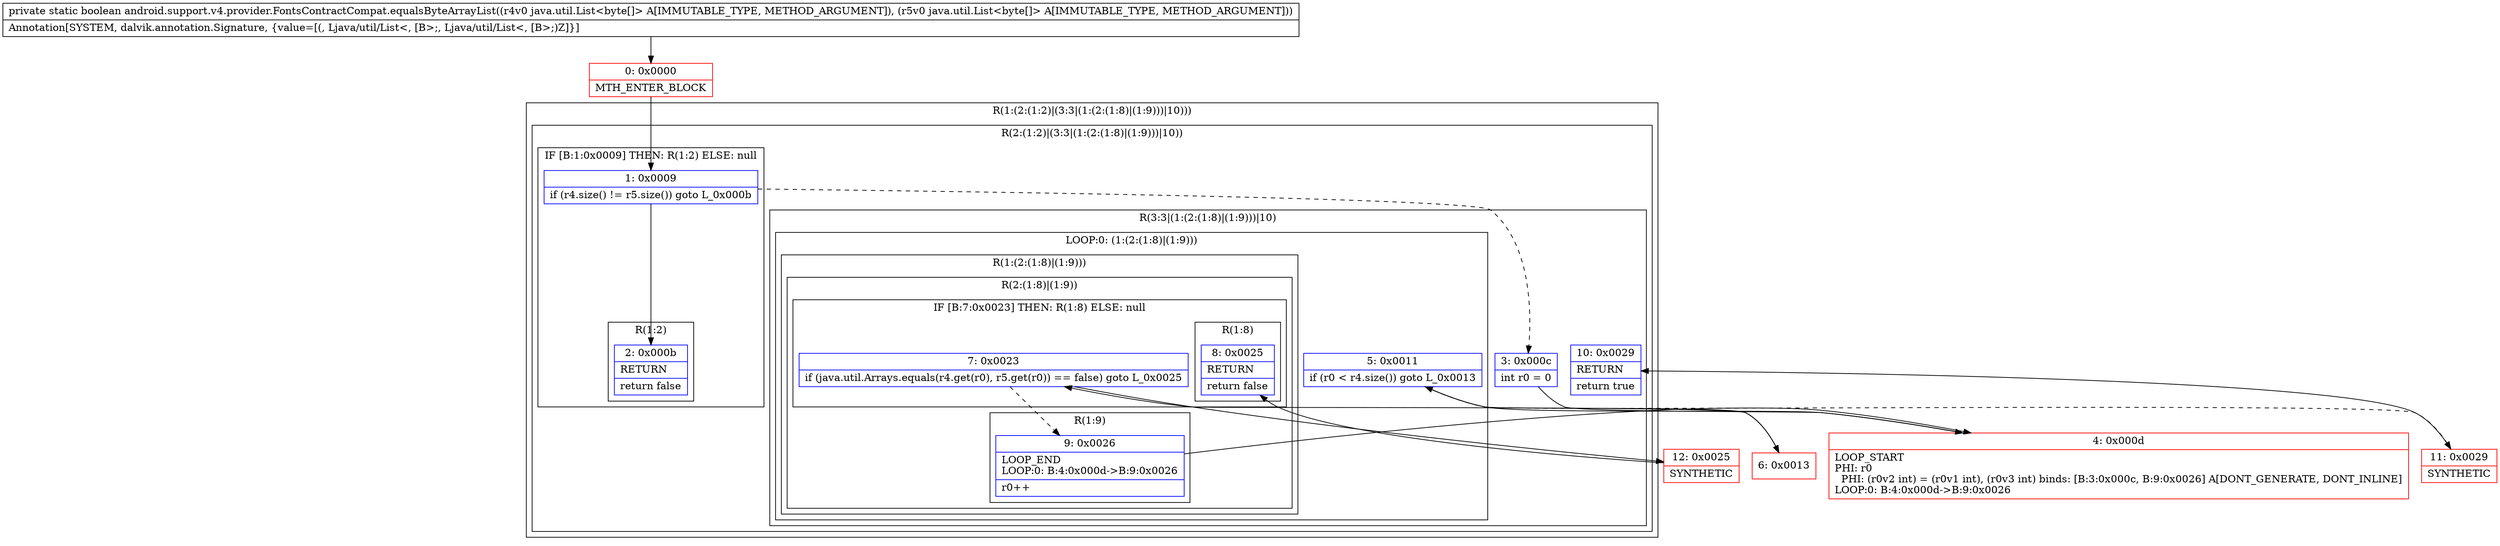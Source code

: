 digraph "CFG forandroid.support.v4.provider.FontsContractCompat.equalsByteArrayList(Ljava\/util\/List;Ljava\/util\/List;)Z" {
subgraph cluster_Region_28469361 {
label = "R(1:(2:(1:2)|(3:3|(1:(2:(1:8)|(1:9)))|10)))";
node [shape=record,color=blue];
subgraph cluster_Region_214636408 {
label = "R(2:(1:2)|(3:3|(1:(2:(1:8)|(1:9)))|10))";
node [shape=record,color=blue];
subgraph cluster_IfRegion_1189437578 {
label = "IF [B:1:0x0009] THEN: R(1:2) ELSE: null";
node [shape=record,color=blue];
Node_1 [shape=record,label="{1\:\ 0x0009|if (r4.size() != r5.size()) goto L_0x000b\l}"];
subgraph cluster_Region_1164526207 {
label = "R(1:2)";
node [shape=record,color=blue];
Node_2 [shape=record,label="{2\:\ 0x000b|RETURN\l|return false\l}"];
}
}
subgraph cluster_Region_188608703 {
label = "R(3:3|(1:(2:(1:8)|(1:9)))|10)";
node [shape=record,color=blue];
Node_3 [shape=record,label="{3\:\ 0x000c|int r0 = 0\l}"];
subgraph cluster_LoopRegion_480112649 {
label = "LOOP:0: (1:(2:(1:8)|(1:9)))";
node [shape=record,color=blue];
Node_5 [shape=record,label="{5\:\ 0x0011|if (r0 \< r4.size()) goto L_0x0013\l}"];
subgraph cluster_Region_1460292419 {
label = "R(1:(2:(1:8)|(1:9)))";
node [shape=record,color=blue];
subgraph cluster_Region_61793805 {
label = "R(2:(1:8)|(1:9))";
node [shape=record,color=blue];
subgraph cluster_IfRegion_1121278398 {
label = "IF [B:7:0x0023] THEN: R(1:8) ELSE: null";
node [shape=record,color=blue];
Node_7 [shape=record,label="{7\:\ 0x0023|if (java.util.Arrays.equals(r4.get(r0), r5.get(r0)) == false) goto L_0x0025\l}"];
subgraph cluster_Region_1856120770 {
label = "R(1:8)";
node [shape=record,color=blue];
Node_8 [shape=record,label="{8\:\ 0x0025|RETURN\l|return false\l}"];
}
}
subgraph cluster_Region_601287642 {
label = "R(1:9)";
node [shape=record,color=blue];
Node_9 [shape=record,label="{9\:\ 0x0026|LOOP_END\lLOOP:0: B:4:0x000d\-\>B:9:0x0026\l|r0++\l}"];
}
}
}
}
Node_10 [shape=record,label="{10\:\ 0x0029|RETURN\l|return true\l}"];
}
}
}
Node_0 [shape=record,color=red,label="{0\:\ 0x0000|MTH_ENTER_BLOCK\l}"];
Node_4 [shape=record,color=red,label="{4\:\ 0x000d|LOOP_START\lPHI: r0 \l  PHI: (r0v2 int) = (r0v1 int), (r0v3 int) binds: [B:3:0x000c, B:9:0x0026] A[DONT_GENERATE, DONT_INLINE]\lLOOP:0: B:4:0x000d\-\>B:9:0x0026\l}"];
Node_6 [shape=record,color=red,label="{6\:\ 0x0013}"];
Node_11 [shape=record,color=red,label="{11\:\ 0x0029|SYNTHETIC\l}"];
Node_12 [shape=record,color=red,label="{12\:\ 0x0025|SYNTHETIC\l}"];
MethodNode[shape=record,label="{private static boolean android.support.v4.provider.FontsContractCompat.equalsByteArrayList((r4v0 java.util.List\<byte[]\> A[IMMUTABLE_TYPE, METHOD_ARGUMENT]), (r5v0 java.util.List\<byte[]\> A[IMMUTABLE_TYPE, METHOD_ARGUMENT]))  | Annotation[SYSTEM, dalvik.annotation.Signature, \{value=[(, Ljava\/util\/List\<, [B\>;, Ljava\/util\/List\<, [B\>;)Z]\}]\l}"];
MethodNode -> Node_0;
Node_1 -> Node_2;
Node_1 -> Node_3[style=dashed];
Node_3 -> Node_4;
Node_5 -> Node_6;
Node_5 -> Node_11[style=dashed];
Node_7 -> Node_9[style=dashed];
Node_7 -> Node_12;
Node_9 -> Node_4;
Node_0 -> Node_1;
Node_4 -> Node_5;
Node_6 -> Node_7;
Node_11 -> Node_10;
Node_12 -> Node_8;
}

